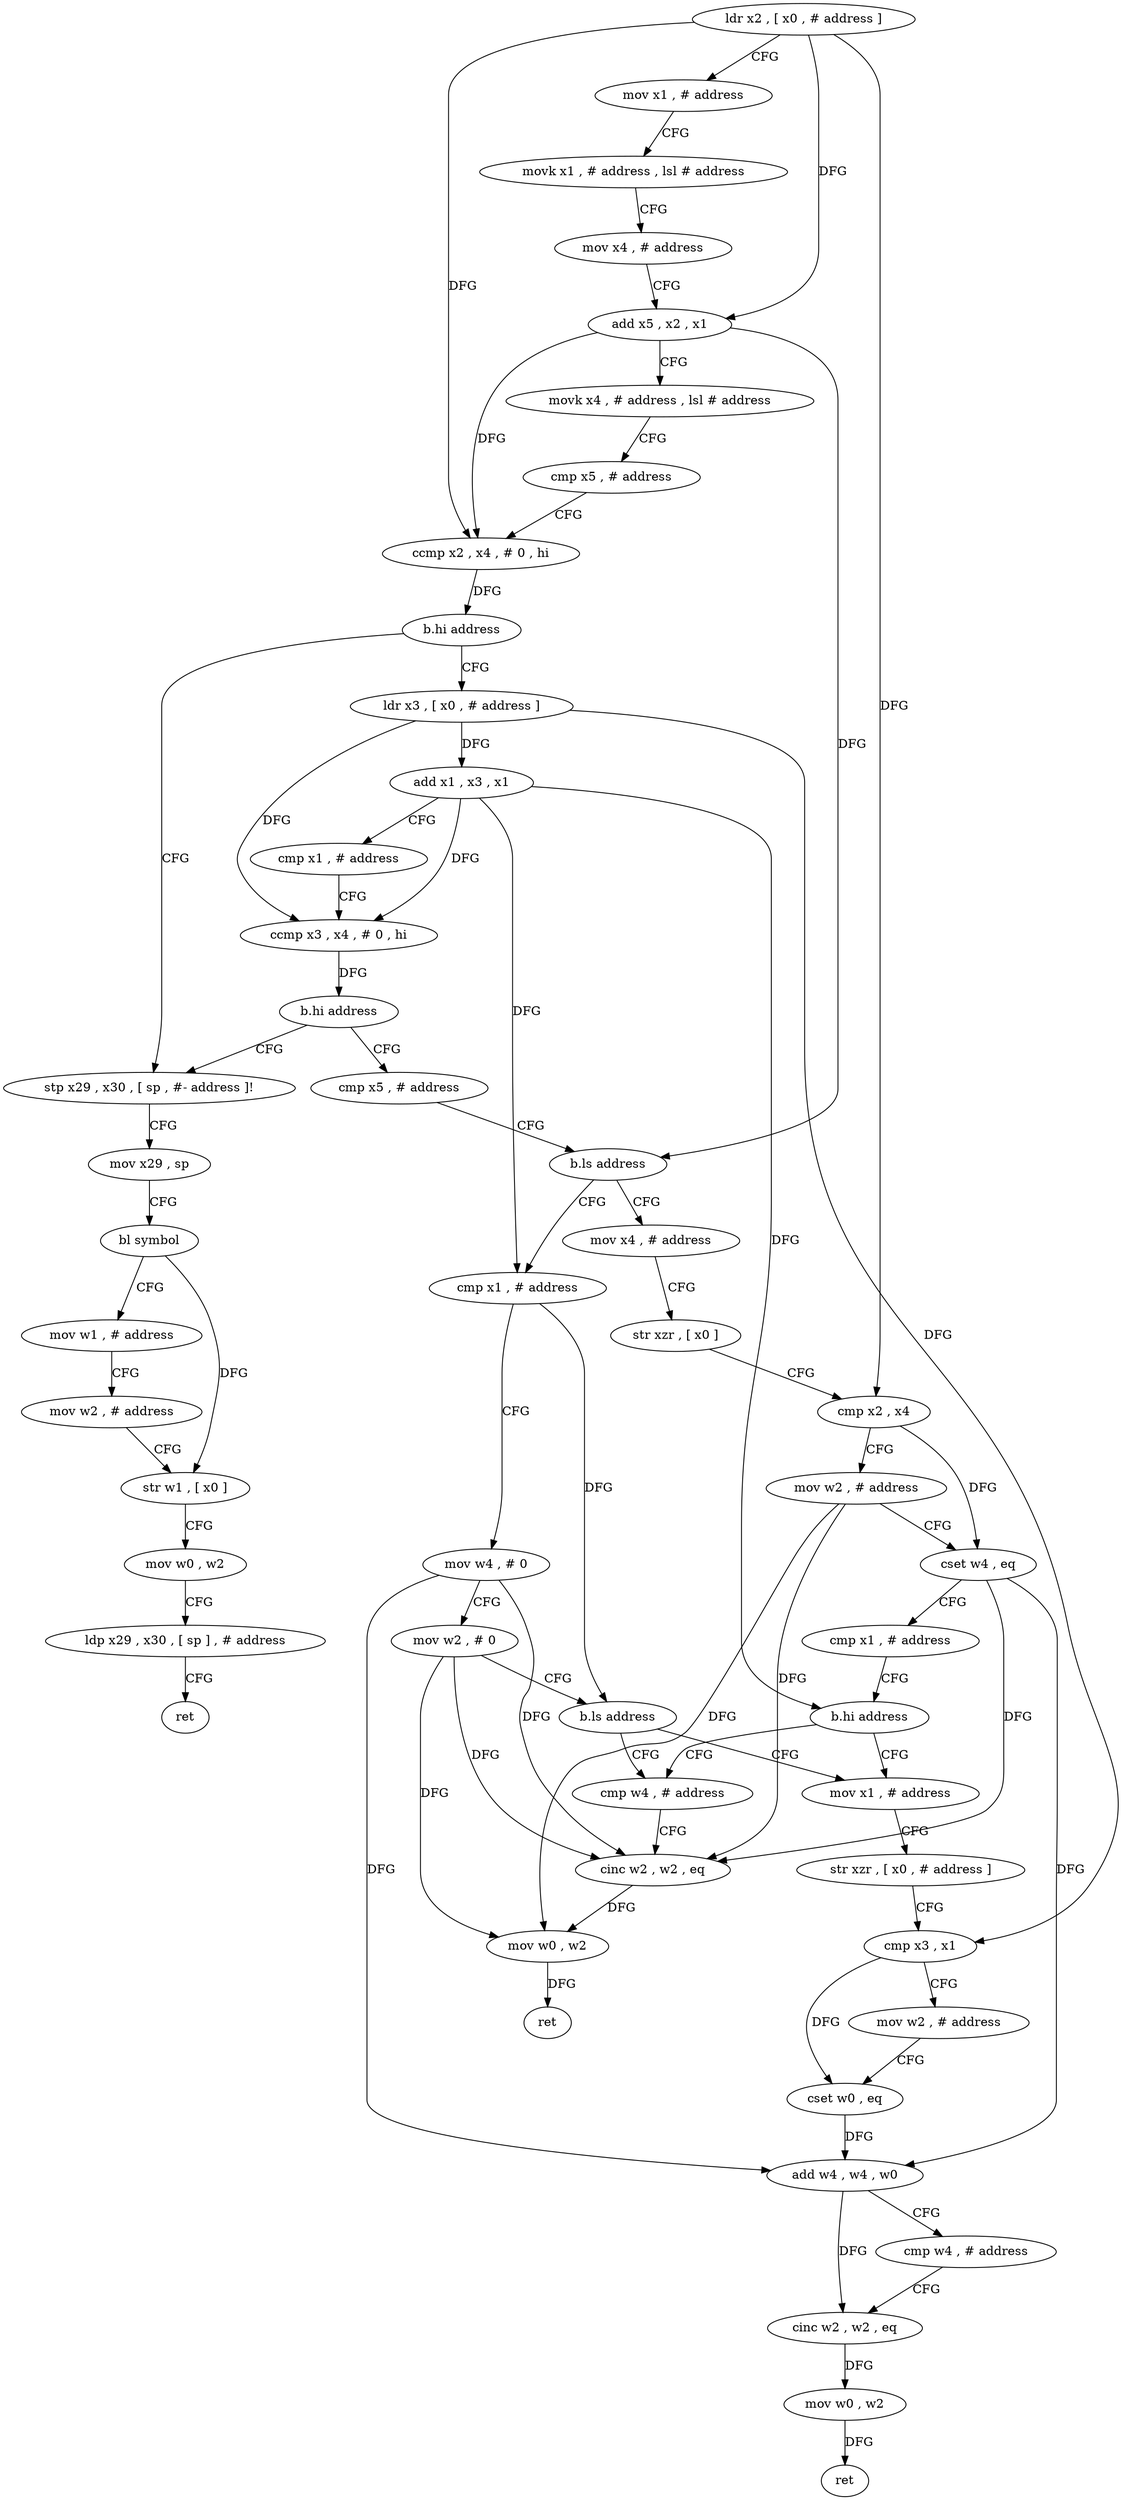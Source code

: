 digraph "func" {
"4284648" [label = "ldr x2 , [ x0 , # address ]" ]
"4284652" [label = "mov x1 , # address" ]
"4284656" [label = "movk x1 , # address , lsl # address" ]
"4284660" [label = "mov x4 , # address" ]
"4284664" [label = "add x5 , x2 , x1" ]
"4284668" [label = "movk x4 , # address , lsl # address" ]
"4284672" [label = "cmp x5 , # address" ]
"4284676" [label = "ccmp x2 , x4 , # 0 , hi" ]
"4284680" [label = "b.hi address" ]
"4284816" [label = "stp x29 , x30 , [ sp , #- address ]!" ]
"4284684" [label = "ldr x3 , [ x0 , # address ]" ]
"4284820" [label = "mov x29 , sp" ]
"4284824" [label = "bl symbol" ]
"4284828" [label = "mov w1 , # address" ]
"4284832" [label = "mov w2 , # address" ]
"4284836" [label = "str w1 , [ x0 ]" ]
"4284840" [label = "mov w0 , w2" ]
"4284844" [label = "ldp x29 , x30 , [ sp ] , # address" ]
"4284848" [label = "ret" ]
"4284688" [label = "add x1 , x3 , x1" ]
"4284692" [label = "cmp x1 , # address" ]
"4284696" [label = "ccmp x3 , x4 , # 0 , hi" ]
"4284700" [label = "b.hi address" ]
"4284704" [label = "cmp x5 , # address" ]
"4284708" [label = "b.ls address" ]
"4284744" [label = "mov x4 , # address" ]
"4284712" [label = "cmp x1 , # address" ]
"4284748" [label = "str xzr , [ x0 ]" ]
"4284752" [label = "cmp x2 , x4" ]
"4284756" [label = "mov w2 , # address" ]
"4284760" [label = "cset w4 , eq" ]
"4284764" [label = "cmp x1 , # address" ]
"4284768" [label = "b.hi address" ]
"4284728" [label = "cmp w4 , # address" ]
"4284772" [label = "mov x1 , # address" ]
"4284716" [label = "mov w4 , # 0" ]
"4284720" [label = "mov w2 , # 0" ]
"4284724" [label = "b.ls address" ]
"4284732" [label = "cinc w2 , w2 , eq" ]
"4284736" [label = "mov w0 , w2" ]
"4284740" [label = "ret" ]
"4284776" [label = "str xzr , [ x0 , # address ]" ]
"4284780" [label = "cmp x3 , x1" ]
"4284784" [label = "mov w2 , # address" ]
"4284788" [label = "cset w0 , eq" ]
"4284792" [label = "add w4 , w4 , w0" ]
"4284796" [label = "cmp w4 , # address" ]
"4284800" [label = "cinc w2 , w2 , eq" ]
"4284804" [label = "mov w0 , w2" ]
"4284808" [label = "ret" ]
"4284648" -> "4284652" [ label = "CFG" ]
"4284648" -> "4284664" [ label = "DFG" ]
"4284648" -> "4284676" [ label = "DFG" ]
"4284648" -> "4284752" [ label = "DFG" ]
"4284652" -> "4284656" [ label = "CFG" ]
"4284656" -> "4284660" [ label = "CFG" ]
"4284660" -> "4284664" [ label = "CFG" ]
"4284664" -> "4284668" [ label = "CFG" ]
"4284664" -> "4284676" [ label = "DFG" ]
"4284664" -> "4284708" [ label = "DFG" ]
"4284668" -> "4284672" [ label = "CFG" ]
"4284672" -> "4284676" [ label = "CFG" ]
"4284676" -> "4284680" [ label = "DFG" ]
"4284680" -> "4284816" [ label = "CFG" ]
"4284680" -> "4284684" [ label = "CFG" ]
"4284816" -> "4284820" [ label = "CFG" ]
"4284684" -> "4284688" [ label = "DFG" ]
"4284684" -> "4284696" [ label = "DFG" ]
"4284684" -> "4284780" [ label = "DFG" ]
"4284820" -> "4284824" [ label = "CFG" ]
"4284824" -> "4284828" [ label = "CFG" ]
"4284824" -> "4284836" [ label = "DFG" ]
"4284828" -> "4284832" [ label = "CFG" ]
"4284832" -> "4284836" [ label = "CFG" ]
"4284836" -> "4284840" [ label = "CFG" ]
"4284840" -> "4284844" [ label = "CFG" ]
"4284844" -> "4284848" [ label = "CFG" ]
"4284688" -> "4284692" [ label = "CFG" ]
"4284688" -> "4284696" [ label = "DFG" ]
"4284688" -> "4284712" [ label = "DFG" ]
"4284688" -> "4284768" [ label = "DFG" ]
"4284692" -> "4284696" [ label = "CFG" ]
"4284696" -> "4284700" [ label = "DFG" ]
"4284700" -> "4284816" [ label = "CFG" ]
"4284700" -> "4284704" [ label = "CFG" ]
"4284704" -> "4284708" [ label = "CFG" ]
"4284708" -> "4284744" [ label = "CFG" ]
"4284708" -> "4284712" [ label = "CFG" ]
"4284744" -> "4284748" [ label = "CFG" ]
"4284712" -> "4284716" [ label = "CFG" ]
"4284712" -> "4284724" [ label = "DFG" ]
"4284748" -> "4284752" [ label = "CFG" ]
"4284752" -> "4284756" [ label = "CFG" ]
"4284752" -> "4284760" [ label = "DFG" ]
"4284756" -> "4284760" [ label = "CFG" ]
"4284756" -> "4284732" [ label = "DFG" ]
"4284756" -> "4284736" [ label = "DFG" ]
"4284760" -> "4284764" [ label = "CFG" ]
"4284760" -> "4284732" [ label = "DFG" ]
"4284760" -> "4284792" [ label = "DFG" ]
"4284764" -> "4284768" [ label = "CFG" ]
"4284768" -> "4284728" [ label = "CFG" ]
"4284768" -> "4284772" [ label = "CFG" ]
"4284728" -> "4284732" [ label = "CFG" ]
"4284772" -> "4284776" [ label = "CFG" ]
"4284716" -> "4284720" [ label = "CFG" ]
"4284716" -> "4284732" [ label = "DFG" ]
"4284716" -> "4284792" [ label = "DFG" ]
"4284720" -> "4284724" [ label = "CFG" ]
"4284720" -> "4284732" [ label = "DFG" ]
"4284720" -> "4284736" [ label = "DFG" ]
"4284724" -> "4284772" [ label = "CFG" ]
"4284724" -> "4284728" [ label = "CFG" ]
"4284732" -> "4284736" [ label = "DFG" ]
"4284736" -> "4284740" [ label = "DFG" ]
"4284776" -> "4284780" [ label = "CFG" ]
"4284780" -> "4284784" [ label = "CFG" ]
"4284780" -> "4284788" [ label = "DFG" ]
"4284784" -> "4284788" [ label = "CFG" ]
"4284788" -> "4284792" [ label = "DFG" ]
"4284792" -> "4284796" [ label = "CFG" ]
"4284792" -> "4284800" [ label = "DFG" ]
"4284796" -> "4284800" [ label = "CFG" ]
"4284800" -> "4284804" [ label = "DFG" ]
"4284804" -> "4284808" [ label = "DFG" ]
}
